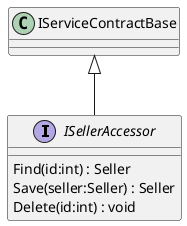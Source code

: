@startuml
interface ISellerAccessor {
    Find(id:int) : Seller
    Save(seller:Seller) : Seller
    Delete(id:int) : void
}
IServiceContractBase <|-- ISellerAccessor
@enduml
